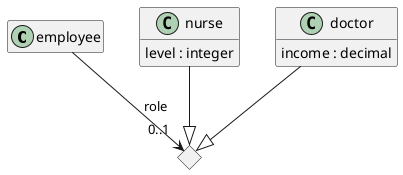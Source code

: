 @startuml
hide <<Path>> circle
hide <<Response>> circle
hide <<Parameter>> circle
hide empty methods
hide empty fields
set namespaceSeparator none

class "employee" {
}

class "nurse" {
  {field} level : integer
}

class "doctor" {
  {field} income : decimal
}

diamond anon1

"employee" -->"0..1" "anon1" : "role"

"doctor" --|> "anon1"

"nurse" --|> "anon1"

@enduml